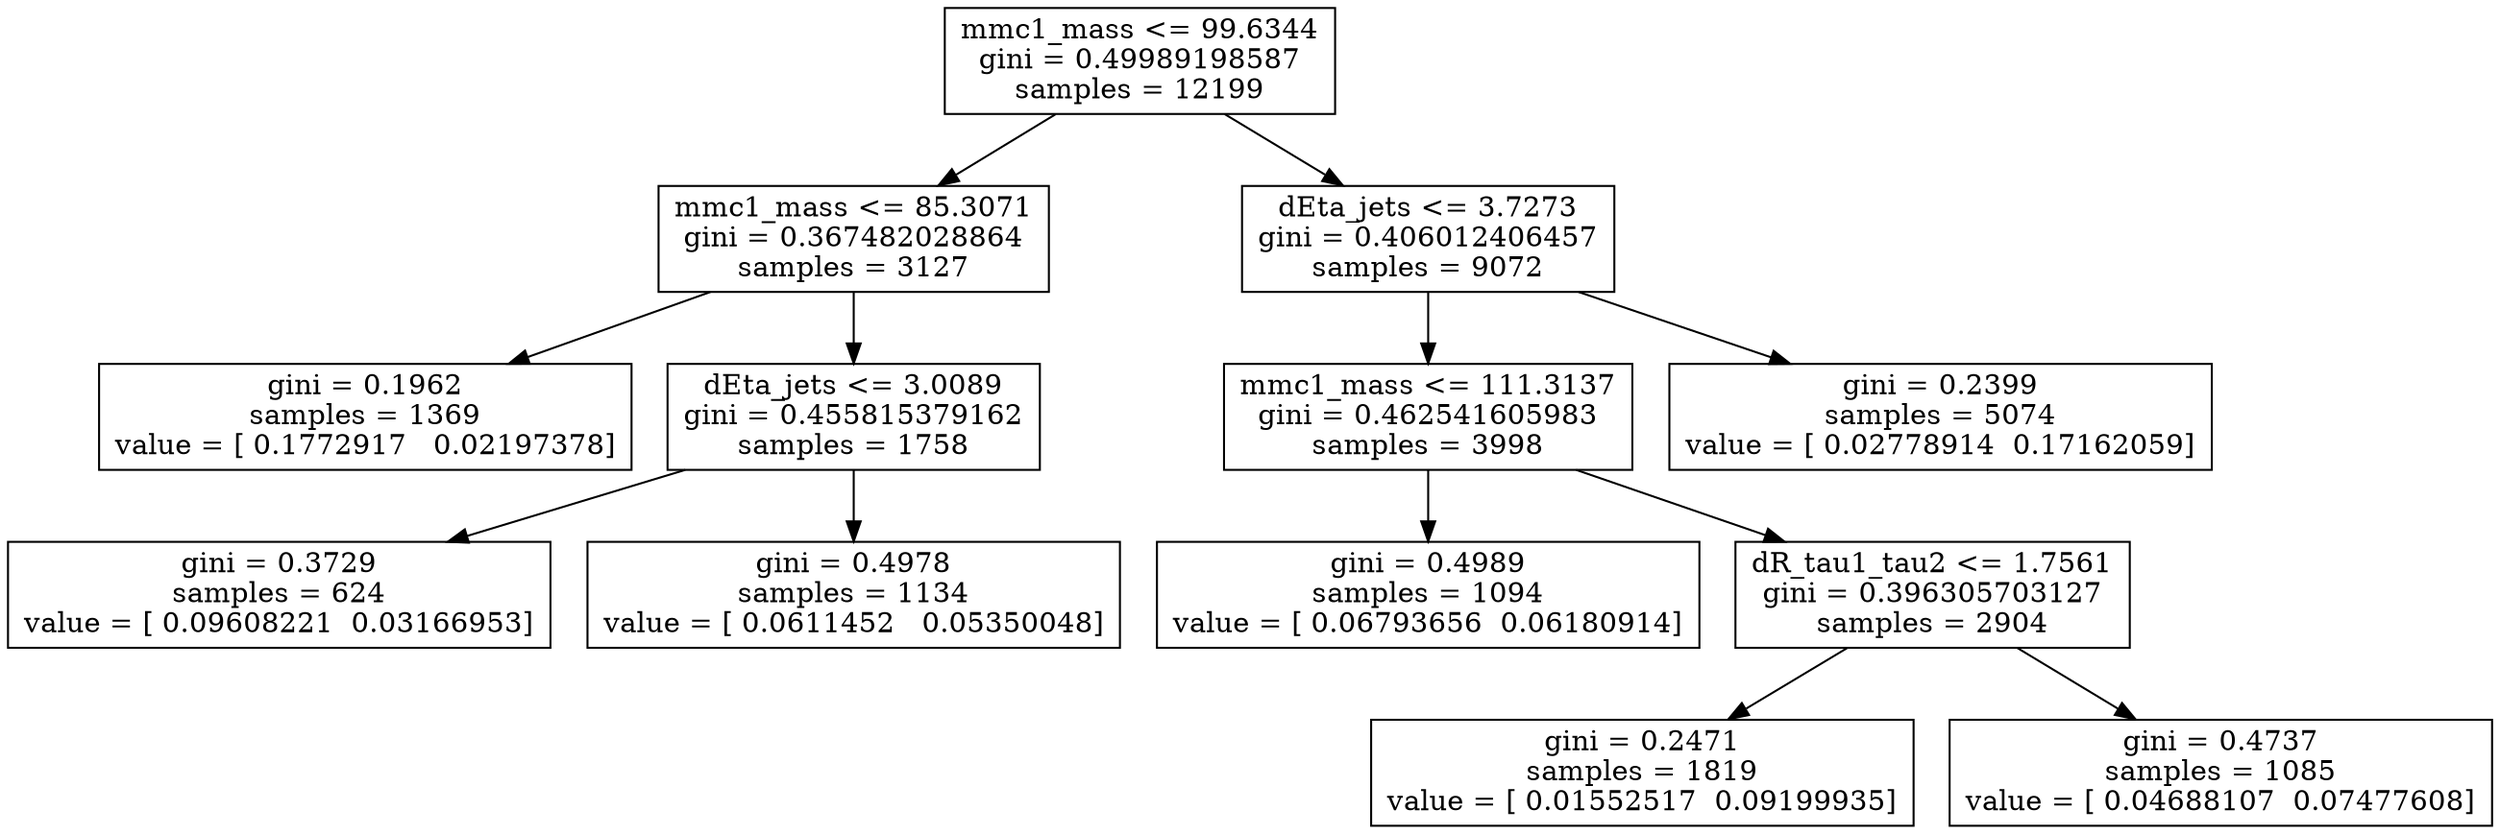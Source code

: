digraph Tree {
0 [label="mmc1_mass <= 99.6344\ngini = 0.49989198587\nsamples = 12199", shape="box"] ;
1 [label="mmc1_mass <= 85.3071\ngini = 0.367482028864\nsamples = 3127", shape="box"] ;
0 -> 1 ;
2 [label="gini = 0.1962\nsamples = 1369\nvalue = [ 0.1772917   0.02197378]", shape="box"] ;
1 -> 2 ;
3 [label="dEta_jets <= 3.0089\ngini = 0.455815379162\nsamples = 1758", shape="box"] ;
1 -> 3 ;
4 [label="gini = 0.3729\nsamples = 624\nvalue = [ 0.09608221  0.03166953]", shape="box"] ;
3 -> 4 ;
5 [label="gini = 0.4978\nsamples = 1134\nvalue = [ 0.0611452   0.05350048]", shape="box"] ;
3 -> 5 ;
6 [label="dEta_jets <= 3.7273\ngini = 0.406012406457\nsamples = 9072", shape="box"] ;
0 -> 6 ;
7 [label="mmc1_mass <= 111.3137\ngini = 0.462541605983\nsamples = 3998", shape="box"] ;
6 -> 7 ;
8 [label="gini = 0.4989\nsamples = 1094\nvalue = [ 0.06793656  0.06180914]", shape="box"] ;
7 -> 8 ;
9 [label="dR_tau1_tau2 <= 1.7561\ngini = 0.396305703127\nsamples = 2904", shape="box"] ;
7 -> 9 ;
10 [label="gini = 0.2471\nsamples = 1819\nvalue = [ 0.01552517  0.09199935]", shape="box"] ;
9 -> 10 ;
11 [label="gini = 0.4737\nsamples = 1085\nvalue = [ 0.04688107  0.07477608]", shape="box"] ;
9 -> 11 ;
12 [label="gini = 0.2399\nsamples = 5074\nvalue = [ 0.02778914  0.17162059]", shape="box"] ;
6 -> 12 ;
}